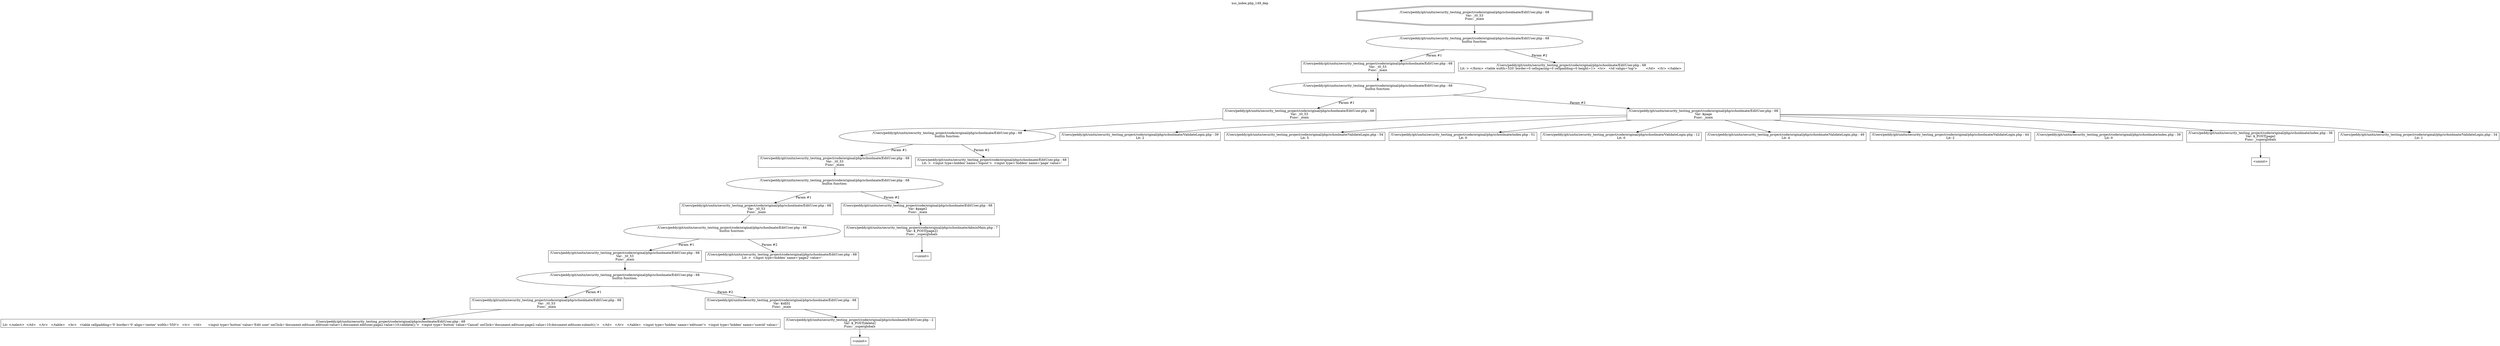 digraph cfg {
  label="xss_index.php_149_dep";
  labelloc=t;
  n1 [shape=doubleoctagon, label="/Users/peddy/git/unitn/security_testing_project/code/original/php/schoolmate/EditUser.php : 68\nVar: _t0_53\nFunc: _main\n"];
  n2 [shape=ellipse, label="/Users/peddy/git/unitn/security_testing_project/code/original/php/schoolmate/EditUser.php : 68\nbuiltin function:\n.\n"];
  n3 [shape=box, label="/Users/peddy/git/unitn/security_testing_project/code/original/php/schoolmate/EditUser.php : 68\nVar: _t0_53\nFunc: _main\n"];
  n4 [shape=ellipse, label="/Users/peddy/git/unitn/security_testing_project/code/original/php/schoolmate/EditUser.php : 68\nbuiltin function:\n.\n"];
  n5 [shape=box, label="/Users/peddy/git/unitn/security_testing_project/code/original/php/schoolmate/EditUser.php : 68\nVar: _t0_53\nFunc: _main\n"];
  n6 [shape=ellipse, label="/Users/peddy/git/unitn/security_testing_project/code/original/php/schoolmate/EditUser.php : 68\nbuiltin function:\n.\n"];
  n7 [shape=box, label="/Users/peddy/git/unitn/security_testing_project/code/original/php/schoolmate/EditUser.php : 68\nVar: _t0_53\nFunc: _main\n"];
  n8 [shape=ellipse, label="/Users/peddy/git/unitn/security_testing_project/code/original/php/schoolmate/EditUser.php : 68\nbuiltin function:\n.\n"];
  n9 [shape=box, label="/Users/peddy/git/unitn/security_testing_project/code/original/php/schoolmate/EditUser.php : 68\nVar: _t0_53\nFunc: _main\n"];
  n10 [shape=ellipse, label="/Users/peddy/git/unitn/security_testing_project/code/original/php/schoolmate/EditUser.php : 68\nbuiltin function:\n.\n"];
  n11 [shape=box, label="/Users/peddy/git/unitn/security_testing_project/code/original/php/schoolmate/EditUser.php : 68\nVar: _t0_53\nFunc: _main\n"];
  n12 [shape=ellipse, label="/Users/peddy/git/unitn/security_testing_project/code/original/php/schoolmate/EditUser.php : 68\nbuiltin function:\n.\n"];
  n13 [shape=box, label="/Users/peddy/git/unitn/security_testing_project/code/original/php/schoolmate/EditUser.php : 68\nVar: _t0_53\nFunc: _main\n"];
  n14 [shape=box, label="/Users/peddy/git/unitn/security_testing_project/code/original/php/schoolmate/EditUser.php : 68\nLit: </select>	</td>   </tr>   </table>   <br>   <table cellpadding='0' border='0' align='center' width='550'>   <tr>   <td>	<input type='button' value='Edit user' onClick='document.edituser.edituser.value=1;document.edituser.page2.value=10;validate();'>	<input type='button' value='Cancel' onClick='document.edituser.page2.value=10;document.edituser.submit();'>   </td>   </tr>   </table>  <input type='hidden' name='edituser'>  <input type='hidden' name='userid' value='\n"];
  n15 [shape=box, label="/Users/peddy/git/unitn/security_testing_project/code/original/php/schoolmate/EditUser.php : 68\nVar: $id[0]\nFunc: _main\n"];
  n16 [shape=box, label="/Users/peddy/git/unitn/security_testing_project/code/original/php/schoolmate/EditUser.php : 2\nVar: $_POST[delete]\nFunc: _superglobals\n"];
  n17 [shape=box, label="<uninit>"];
  n18 [shape=box, label="/Users/peddy/git/unitn/security_testing_project/code/original/php/schoolmate/EditUser.php : 68\nLit: >  <input type=hidden' name='page2' value='\n"];
  n19 [shape=box, label="/Users/peddy/git/unitn/security_testing_project/code/original/php/schoolmate/EditUser.php : 68\nVar: $page2\nFunc: _main\n"];
  n20 [shape=box, label="/Users/peddy/git/unitn/security_testing_project/code/original/php/schoolmate/AdminMain.php : 7\nVar: $_POST[page2]\nFunc: _superglobals\n"];
  n21 [shape=box, label="<uninit>"];
  n22 [shape=box, label="/Users/peddy/git/unitn/security_testing_project/code/original/php/schoolmate/EditUser.php : 68\nLit: >  <input type=hidden' name='logout'>  <input type='hidden' name='page' value='\n"];
  n23 [shape=box, label="/Users/peddy/git/unitn/security_testing_project/code/original/php/schoolmate/EditUser.php : 68\nVar: $page\nFunc: _main\n"];
  n24 [shape=box, label="/Users/peddy/git/unitn/security_testing_project/code/original/php/schoolmate/ValidateLogin.php : 39\nLit: 2\n"];
  n25 [shape=box, label="/Users/peddy/git/unitn/security_testing_project/code/original/php/schoolmate/ValidateLogin.php : 54\nLit: 5\n"];
  n26 [shape=box, label="/Users/peddy/git/unitn/security_testing_project/code/original/php/schoolmate/index.php : 51\nLit: 0\n"];
  n27 [shape=box, label="/Users/peddy/git/unitn/security_testing_project/code/original/php/schoolmate/ValidateLogin.php : 12\nLit: 0\n"];
  n28 [shape=box, label="/Users/peddy/git/unitn/security_testing_project/code/original/php/schoolmate/ValidateLogin.php : 49\nLit: 4\n"];
  n29 [shape=box, label="/Users/peddy/git/unitn/security_testing_project/code/original/php/schoolmate/ValidateLogin.php : 44\nLit: 2\n"];
  n30 [shape=box, label="/Users/peddy/git/unitn/security_testing_project/code/original/php/schoolmate/index.php : 39\nLit: 0\n"];
  n31 [shape=box, label="/Users/peddy/git/unitn/security_testing_project/code/original/php/schoolmate/index.php : 36\nVar: $_POST[page]\nFunc: _superglobals\n"];
  n32 [shape=box, label="<uninit>"];
  n33 [shape=box, label="/Users/peddy/git/unitn/security_testing_project/code/original/php/schoolmate/ValidateLogin.php : 34\nLit: 1\n"];
  n34 [shape=box, label="/Users/peddy/git/unitn/security_testing_project/code/original/php/schoolmate/EditUser.php : 68\nLit: > </form> <table width=520' border=0 cellspacing=0 cellpadding=0 height=1>  <tr>   <td valign='top'>	&nbsp;   </td>  </tr> </table> \n"];
  n1 -> n2;
  n3 -> n4;
  n5 -> n6;
  n7 -> n8;
  n9 -> n10;
  n11 -> n12;
  n13 -> n14;
  n12 -> n13[label="Param #1"];
  n12 -> n15[label="Param #2"];
  n16 -> n17;
  n15 -> n16;
  n10 -> n11[label="Param #1"];
  n10 -> n18[label="Param #2"];
  n8 -> n9[label="Param #1"];
  n8 -> n19[label="Param #2"];
  n20 -> n21;
  n19 -> n20;
  n6 -> n7[label="Param #1"];
  n6 -> n22[label="Param #2"];
  n4 -> n5[label="Param #1"];
  n4 -> n23[label="Param #2"];
  n23 -> n24;
  n23 -> n25;
  n23 -> n26;
  n23 -> n27;
  n23 -> n28;
  n23 -> n29;
  n23 -> n30;
  n23 -> n31;
  n23 -> n33;
  n31 -> n32;
  n2 -> n3[label="Param #1"];
  n2 -> n34[label="Param #2"];
}
